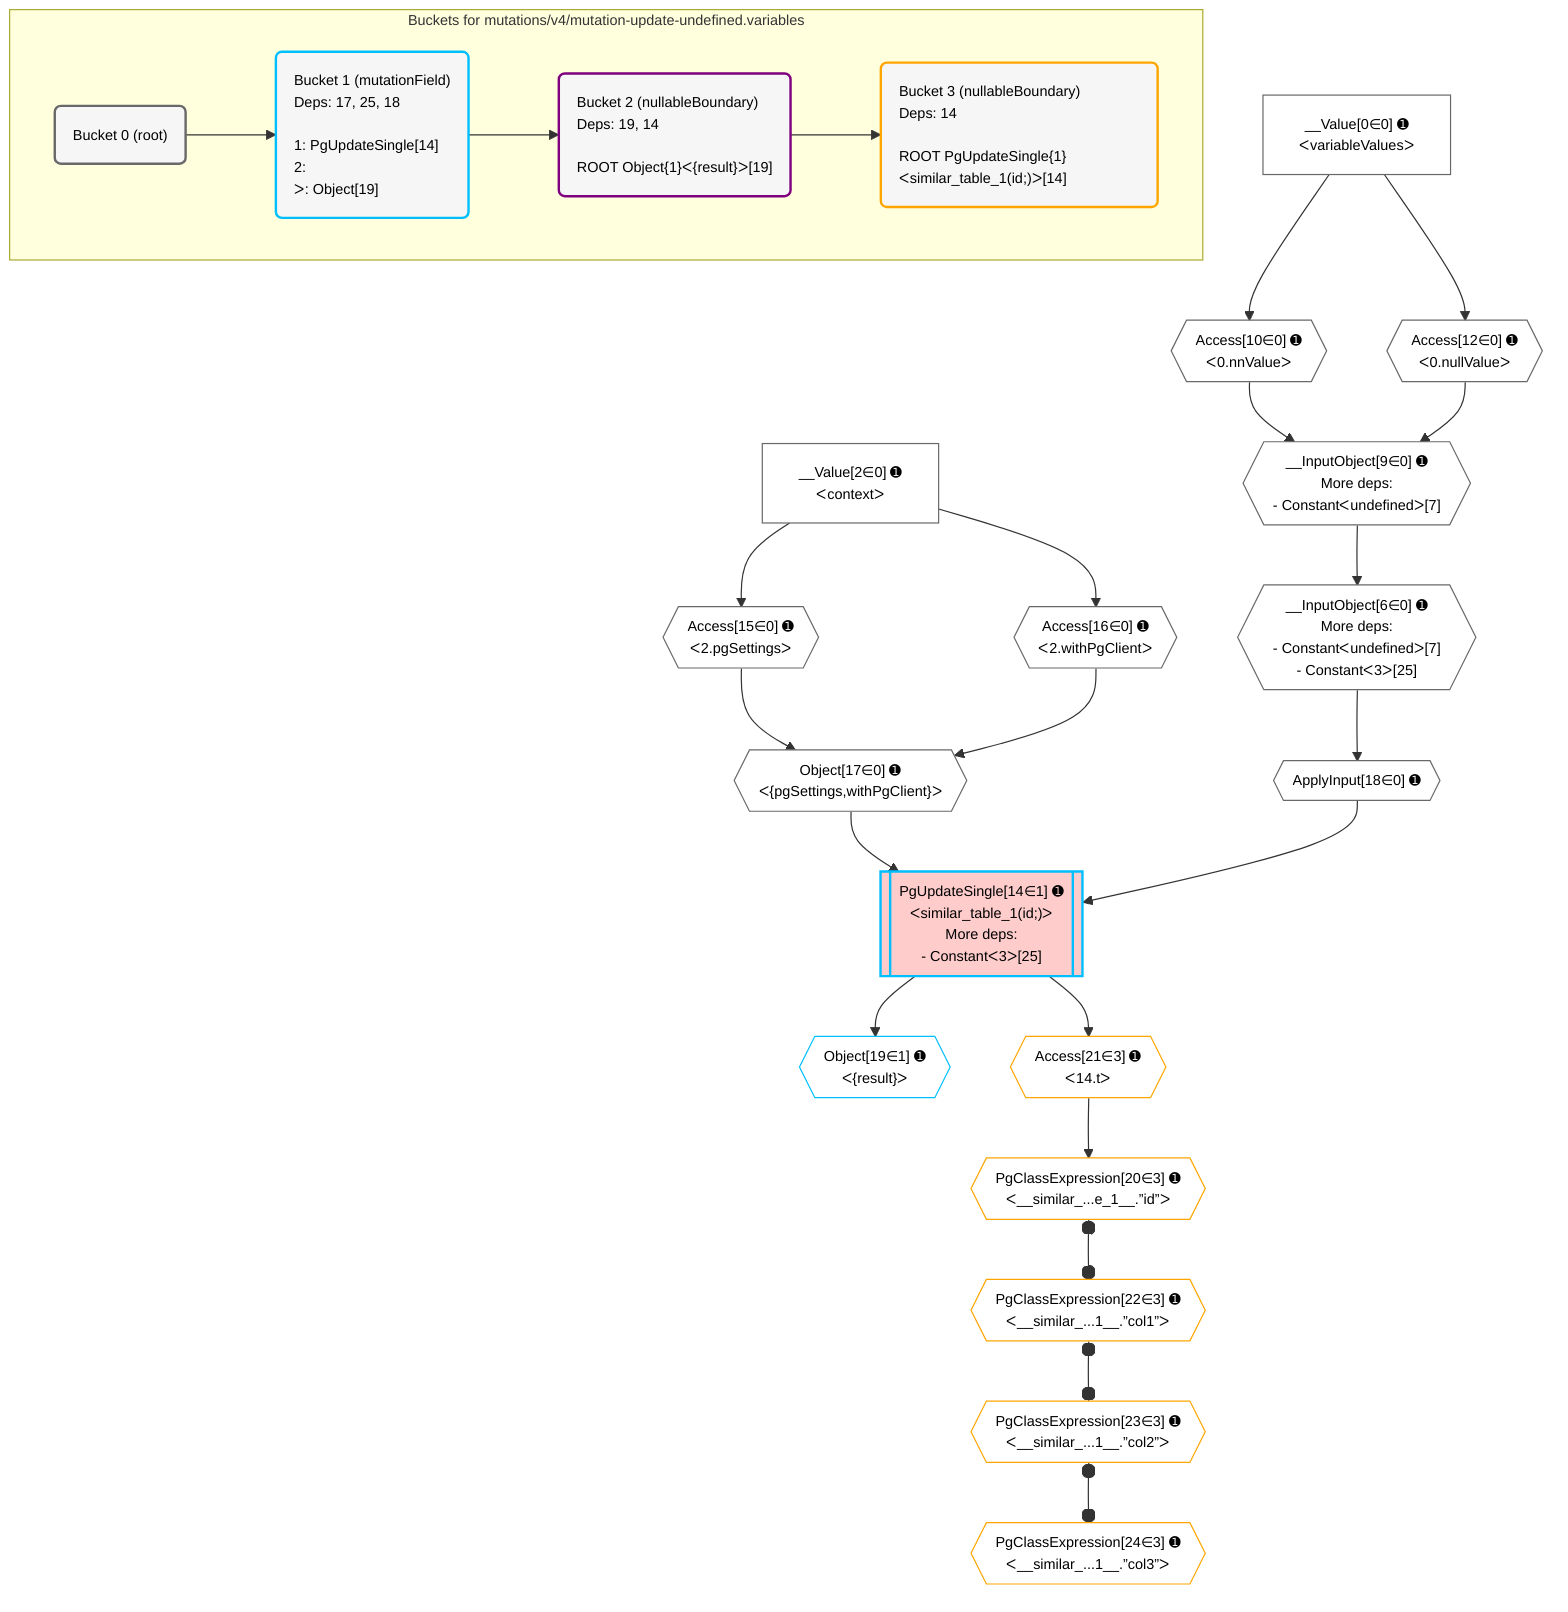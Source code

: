 %%{init: {'themeVariables': { 'fontSize': '12px'}}}%%
graph TD
    classDef path fill:#eee,stroke:#000,color:#000
    classDef plan fill:#fff,stroke-width:1px,color:#000
    classDef itemplan fill:#fff,stroke-width:2px,color:#000
    classDef unbatchedplan fill:#dff,stroke-width:1px,color:#000
    classDef sideeffectplan fill:#fcc,stroke-width:2px,color:#000
    classDef bucket fill:#f6f6f6,color:#000,stroke-width:2px,text-align:left

    subgraph "Buckets for mutations/v4/mutation-update-undefined.variables"
    Bucket0("Bucket 0 (root)"):::bucket
    Bucket1("Bucket 1 (mutationField)<br />Deps: 17, 25, 18<br /><br />1: PgUpdateSingle[14]<br />2: <br />ᐳ: Object[19]"):::bucket
    Bucket2("Bucket 2 (nullableBoundary)<br />Deps: 19, 14<br /><br />ROOT Object{1}ᐸ{result}ᐳ[19]"):::bucket
    Bucket3("Bucket 3 (nullableBoundary)<br />Deps: 14<br /><br />ROOT PgUpdateSingle{1}ᐸsimilar_table_1(id;)ᐳ[14]"):::bucket
    end
    Bucket0 --> Bucket1
    Bucket1 --> Bucket2
    Bucket2 --> Bucket3

    %% plan dependencies
    __InputObject6{{"__InputObject[6∈0] ➊<br />More deps:<br />- Constantᐸundefinedᐳ[7]<br />- Constantᐸ3ᐳ[25]"}}:::plan
    __InputObject9{{"__InputObject[9∈0] ➊<br />More deps:<br />- Constantᐸundefinedᐳ[7]"}}:::plan
    __InputObject9 --> __InputObject6
    Access10{{"Access[10∈0] ➊<br />ᐸ0.nnValueᐳ"}}:::plan
    Access12{{"Access[12∈0] ➊<br />ᐸ0.nullValueᐳ"}}:::plan
    Access10 & Access12 --> __InputObject9
    Object17{{"Object[17∈0] ➊<br />ᐸ{pgSettings,withPgClient}ᐳ"}}:::plan
    Access15{{"Access[15∈0] ➊<br />ᐸ2.pgSettingsᐳ"}}:::plan
    Access16{{"Access[16∈0] ➊<br />ᐸ2.withPgClientᐳ"}}:::plan
    Access15 & Access16 --> Object17
    __Value0["__Value[0∈0] ➊<br />ᐸvariableValuesᐳ"]:::plan
    __Value0 --> Access10
    __Value0 --> Access12
    __Value2["__Value[2∈0] ➊<br />ᐸcontextᐳ"]:::plan
    __Value2 --> Access15
    __Value2 --> Access16
    ApplyInput18{{"ApplyInput[18∈0] ➊"}}:::plan
    __InputObject6 --> ApplyInput18
    PgUpdateSingle14[["PgUpdateSingle[14∈1] ➊<br />ᐸsimilar_table_1(id;)ᐳ<br />More deps:<br />- Constantᐸ3ᐳ[25]"]]:::sideeffectplan
    Object17 & ApplyInput18 --> PgUpdateSingle14
    Object19{{"Object[19∈1] ➊<br />ᐸ{result}ᐳ"}}:::plan
    PgUpdateSingle14 --> Object19
    PgClassExpression20{{"PgClassExpression[20∈3] ➊<br />ᐸ__similar_...e_1__.”id”ᐳ"}}:::plan
    Access21{{"Access[21∈3] ➊<br />ᐸ14.tᐳ"}}:::plan
    Access21 --> PgClassExpression20
    PgUpdateSingle14 --> Access21
    PgClassExpression22{{"PgClassExpression[22∈3] ➊<br />ᐸ__similar_...1__.”col1”ᐳ"}}:::plan
    PgClassExpression20 o--o PgClassExpression22
    PgClassExpression23{{"PgClassExpression[23∈3] ➊<br />ᐸ__similar_...1__.”col2”ᐳ"}}:::plan
    PgClassExpression22 o--o PgClassExpression23
    PgClassExpression24{{"PgClassExpression[24∈3] ➊<br />ᐸ__similar_...1__.”col3”ᐳ"}}:::plan
    PgClassExpression23 o--o PgClassExpression24

    %% define steps
    classDef bucket0 stroke:#696969
    class Bucket0,__Value0,__Value2,__InputObject6,__InputObject9,Access10,Access12,Access15,Access16,Object17,ApplyInput18 bucket0
    classDef bucket1 stroke:#00bfff
    class Bucket1,PgUpdateSingle14,Object19 bucket1
    classDef bucket2 stroke:#7f007f
    class Bucket2 bucket2
    classDef bucket3 stroke:#ffa500
    class Bucket3,PgClassExpression20,Access21,PgClassExpression22,PgClassExpression23,PgClassExpression24 bucket3